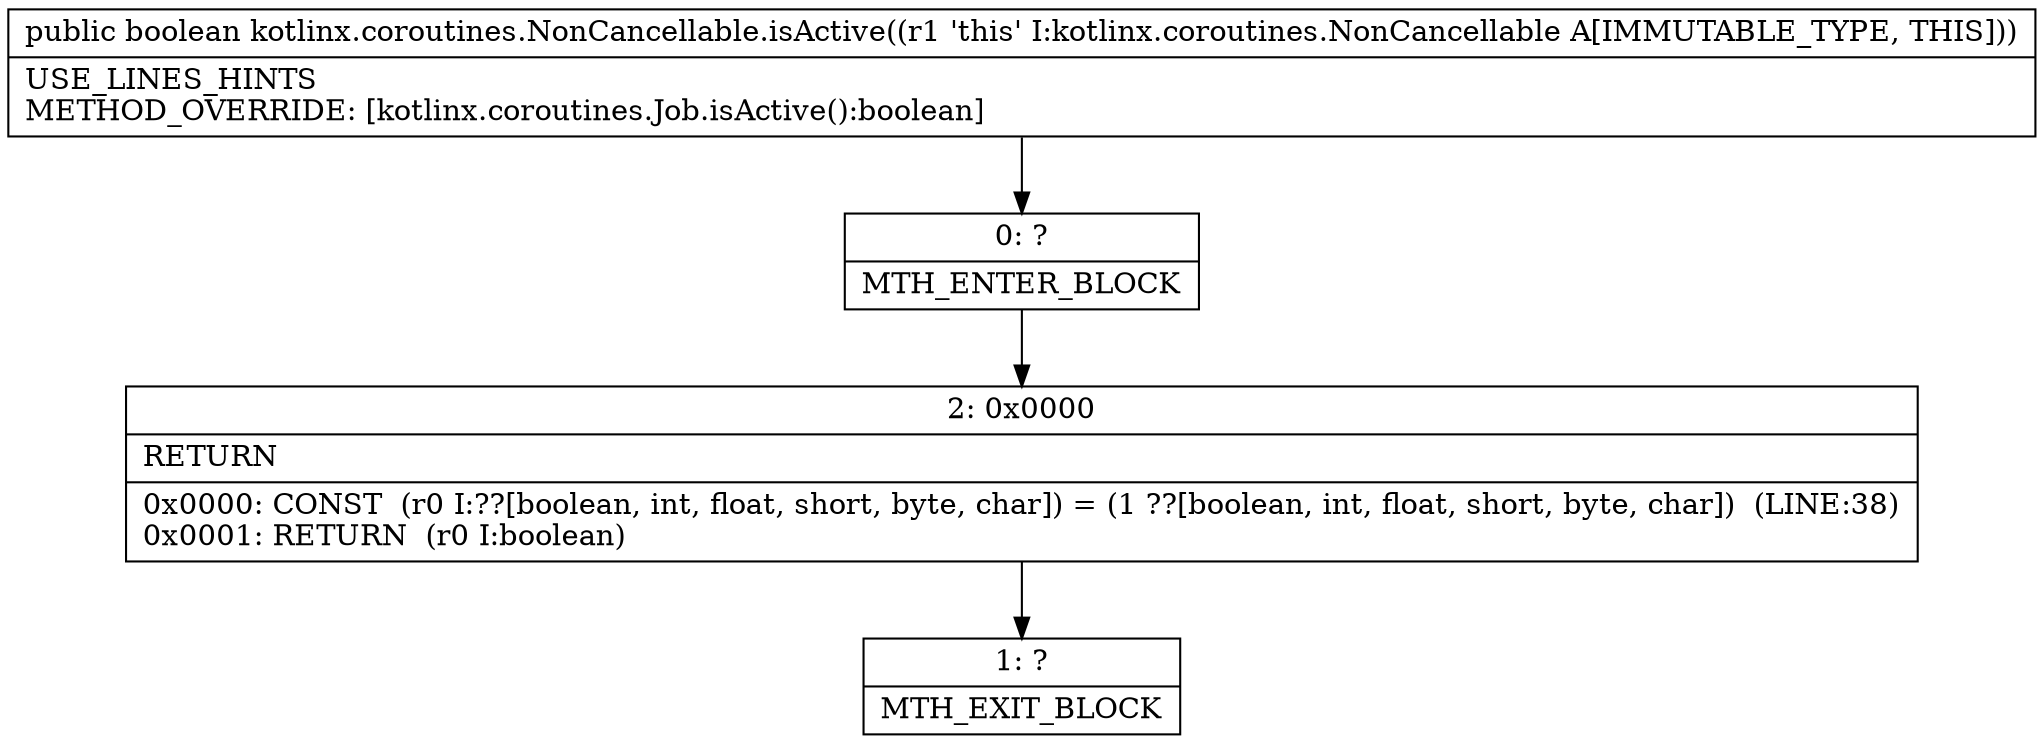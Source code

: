 digraph "CFG forkotlinx.coroutines.NonCancellable.isActive()Z" {
Node_0 [shape=record,label="{0\:\ ?|MTH_ENTER_BLOCK\l}"];
Node_2 [shape=record,label="{2\:\ 0x0000|RETURN\l|0x0000: CONST  (r0 I:??[boolean, int, float, short, byte, char]) = (1 ??[boolean, int, float, short, byte, char])  (LINE:38)\l0x0001: RETURN  (r0 I:boolean) \l}"];
Node_1 [shape=record,label="{1\:\ ?|MTH_EXIT_BLOCK\l}"];
MethodNode[shape=record,label="{public boolean kotlinx.coroutines.NonCancellable.isActive((r1 'this' I:kotlinx.coroutines.NonCancellable A[IMMUTABLE_TYPE, THIS]))  | USE_LINES_HINTS\lMETHOD_OVERRIDE: [kotlinx.coroutines.Job.isActive():boolean]\l}"];
MethodNode -> Node_0;Node_0 -> Node_2;
Node_2 -> Node_1;
}

